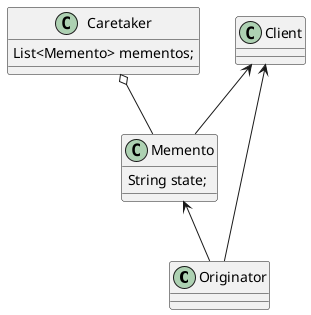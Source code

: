 @startuml

class Originator
class Memento
class Caretaker
class Client



Memento <-- Originator
Caretaker o--Memento
Client <-- Originator
Client <-- Memento

class Memento{
  String state;
}

class Caretaker{
  List<Memento> mementos;
}
@enduml